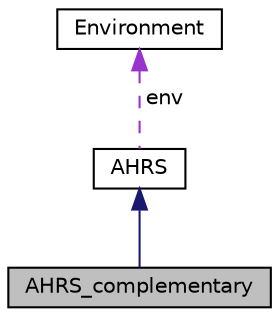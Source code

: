 digraph "AHRS_complementary"
{
 // LATEX_PDF_SIZE
  edge [fontname="Helvetica",fontsize="10",labelfontname="Helvetica",labelfontsize="10"];
  node [fontname="Helvetica",fontsize="10",shape=record];
  Node1 [label="AHRS_complementary",height=0.2,width=0.4,color="black", fillcolor="grey75", style="filled", fontcolor="black",tooltip="Implementation of AHRS based on Complementary Filter."];
  Node2 -> Node1 [dir="back",color="midnightblue",fontsize="10",style="solid",fontname="Helvetica"];
  Node2 [label="AHRS",height=0.2,width=0.4,color="black", fillcolor="white", style="filled",URL="$class_a_h_r_s.html",tooltip="Attitude and heading reference system."];
  Node3 -> Node2 [dir="back",color="darkorchid3",fontsize="10",style="dashed",label=" env" ,fontname="Helvetica"];
  Node3 [label="Environment",height=0.2,width=0.4,color="black", fillcolor="white", style="filled",URL="$class_environment.html",tooltip=" "];
}
